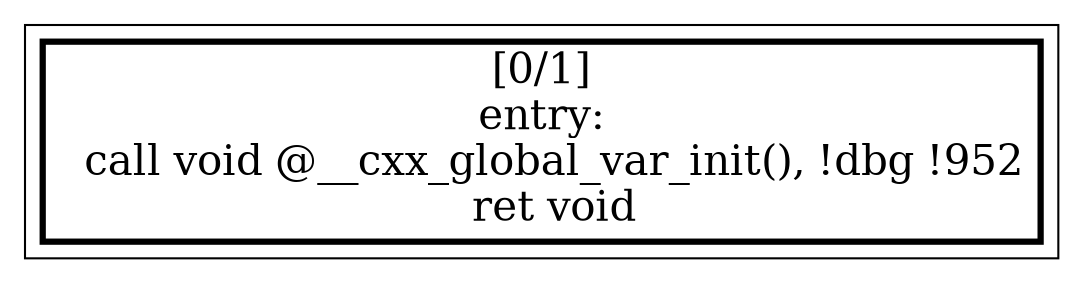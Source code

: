 
digraph G {





subgraph cluster0 {


node269 [penwidth=3.0,fontsize=20,shape=rectangle,label="[0/1]
entry:
  call void @__cxx_global_var_init(), !dbg !952
  ret void
" ]



}

}
